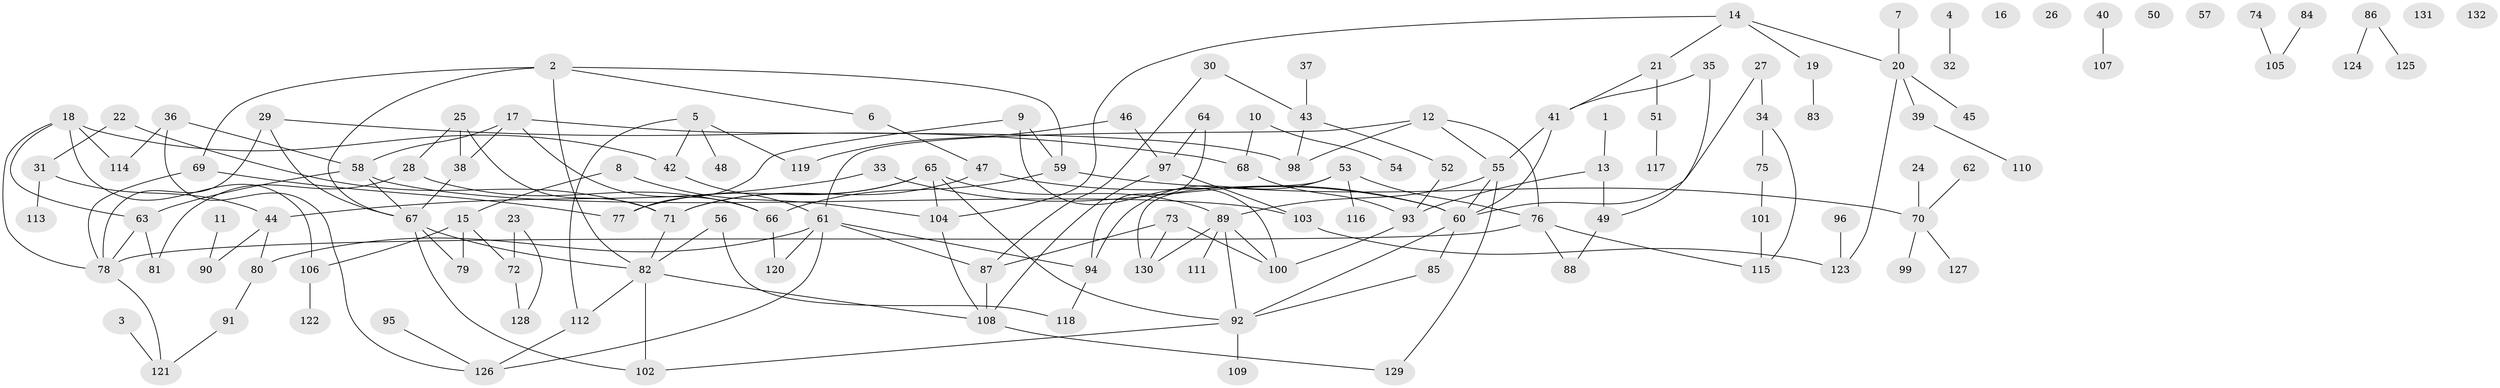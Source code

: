 // Generated by graph-tools (version 1.1) at 2025/00/03/09/25 03:00:49]
// undirected, 132 vertices, 175 edges
graph export_dot {
graph [start="1"]
  node [color=gray90,style=filled];
  1;
  2;
  3;
  4;
  5;
  6;
  7;
  8;
  9;
  10;
  11;
  12;
  13;
  14;
  15;
  16;
  17;
  18;
  19;
  20;
  21;
  22;
  23;
  24;
  25;
  26;
  27;
  28;
  29;
  30;
  31;
  32;
  33;
  34;
  35;
  36;
  37;
  38;
  39;
  40;
  41;
  42;
  43;
  44;
  45;
  46;
  47;
  48;
  49;
  50;
  51;
  52;
  53;
  54;
  55;
  56;
  57;
  58;
  59;
  60;
  61;
  62;
  63;
  64;
  65;
  66;
  67;
  68;
  69;
  70;
  71;
  72;
  73;
  74;
  75;
  76;
  77;
  78;
  79;
  80;
  81;
  82;
  83;
  84;
  85;
  86;
  87;
  88;
  89;
  90;
  91;
  92;
  93;
  94;
  95;
  96;
  97;
  98;
  99;
  100;
  101;
  102;
  103;
  104;
  105;
  106;
  107;
  108;
  109;
  110;
  111;
  112;
  113;
  114;
  115;
  116;
  117;
  118;
  119;
  120;
  121;
  122;
  123;
  124;
  125;
  126;
  127;
  128;
  129;
  130;
  131;
  132;
  1 -- 13;
  2 -- 6;
  2 -- 59;
  2 -- 67;
  2 -- 69;
  2 -- 82;
  3 -- 121;
  4 -- 32;
  5 -- 42;
  5 -- 48;
  5 -- 112;
  5 -- 119;
  6 -- 47;
  7 -- 20;
  8 -- 15;
  8 -- 104;
  9 -- 59;
  9 -- 77;
  9 -- 100;
  10 -- 54;
  10 -- 68;
  11 -- 90;
  12 -- 55;
  12 -- 61;
  12 -- 76;
  12 -- 98;
  13 -- 49;
  13 -- 93;
  14 -- 19;
  14 -- 20;
  14 -- 21;
  14 -- 104;
  15 -- 72;
  15 -- 79;
  15 -- 106;
  17 -- 38;
  17 -- 58;
  17 -- 66;
  17 -- 98;
  18 -- 42;
  18 -- 63;
  18 -- 78;
  18 -- 106;
  18 -- 114;
  19 -- 83;
  20 -- 39;
  20 -- 45;
  20 -- 123;
  21 -- 41;
  21 -- 51;
  22 -- 31;
  22 -- 71;
  23 -- 72;
  23 -- 128;
  24 -- 70;
  25 -- 28;
  25 -- 38;
  25 -- 71;
  27 -- 34;
  27 -- 60;
  28 -- 66;
  28 -- 81;
  29 -- 67;
  29 -- 68;
  29 -- 78;
  30 -- 43;
  30 -- 87;
  31 -- 44;
  31 -- 113;
  33 -- 44;
  33 -- 60;
  34 -- 75;
  34 -- 115;
  35 -- 41;
  35 -- 49;
  36 -- 58;
  36 -- 114;
  36 -- 126;
  37 -- 43;
  38 -- 67;
  39 -- 110;
  40 -- 107;
  41 -- 55;
  41 -- 60;
  42 -- 61;
  43 -- 52;
  43 -- 98;
  44 -- 80;
  44 -- 90;
  46 -- 97;
  46 -- 119;
  47 -- 60;
  47 -- 71;
  49 -- 88;
  51 -- 117;
  52 -- 93;
  53 -- 76;
  53 -- 94;
  53 -- 116;
  53 -- 130;
  55 -- 60;
  55 -- 89;
  55 -- 129;
  56 -- 82;
  56 -- 118;
  58 -- 63;
  58 -- 67;
  58 -- 103;
  59 -- 66;
  59 -- 70;
  60 -- 85;
  60 -- 92;
  61 -- 80;
  61 -- 87;
  61 -- 94;
  61 -- 120;
  61 -- 126;
  62 -- 70;
  63 -- 78;
  63 -- 81;
  64 -- 94;
  64 -- 97;
  65 -- 71;
  65 -- 77;
  65 -- 89;
  65 -- 92;
  65 -- 104;
  66 -- 120;
  67 -- 79;
  67 -- 82;
  67 -- 102;
  68 -- 93;
  69 -- 77;
  69 -- 78;
  70 -- 99;
  70 -- 127;
  71 -- 82;
  72 -- 128;
  73 -- 87;
  73 -- 100;
  73 -- 130;
  74 -- 105;
  75 -- 101;
  76 -- 78;
  76 -- 88;
  76 -- 115;
  78 -- 121;
  80 -- 91;
  82 -- 102;
  82 -- 108;
  82 -- 112;
  84 -- 105;
  85 -- 92;
  86 -- 124;
  86 -- 125;
  87 -- 108;
  89 -- 92;
  89 -- 100;
  89 -- 111;
  89 -- 130;
  91 -- 121;
  92 -- 102;
  92 -- 109;
  93 -- 100;
  94 -- 118;
  95 -- 126;
  96 -- 123;
  97 -- 103;
  97 -- 108;
  101 -- 115;
  103 -- 123;
  104 -- 108;
  106 -- 122;
  108 -- 129;
  112 -- 126;
}
